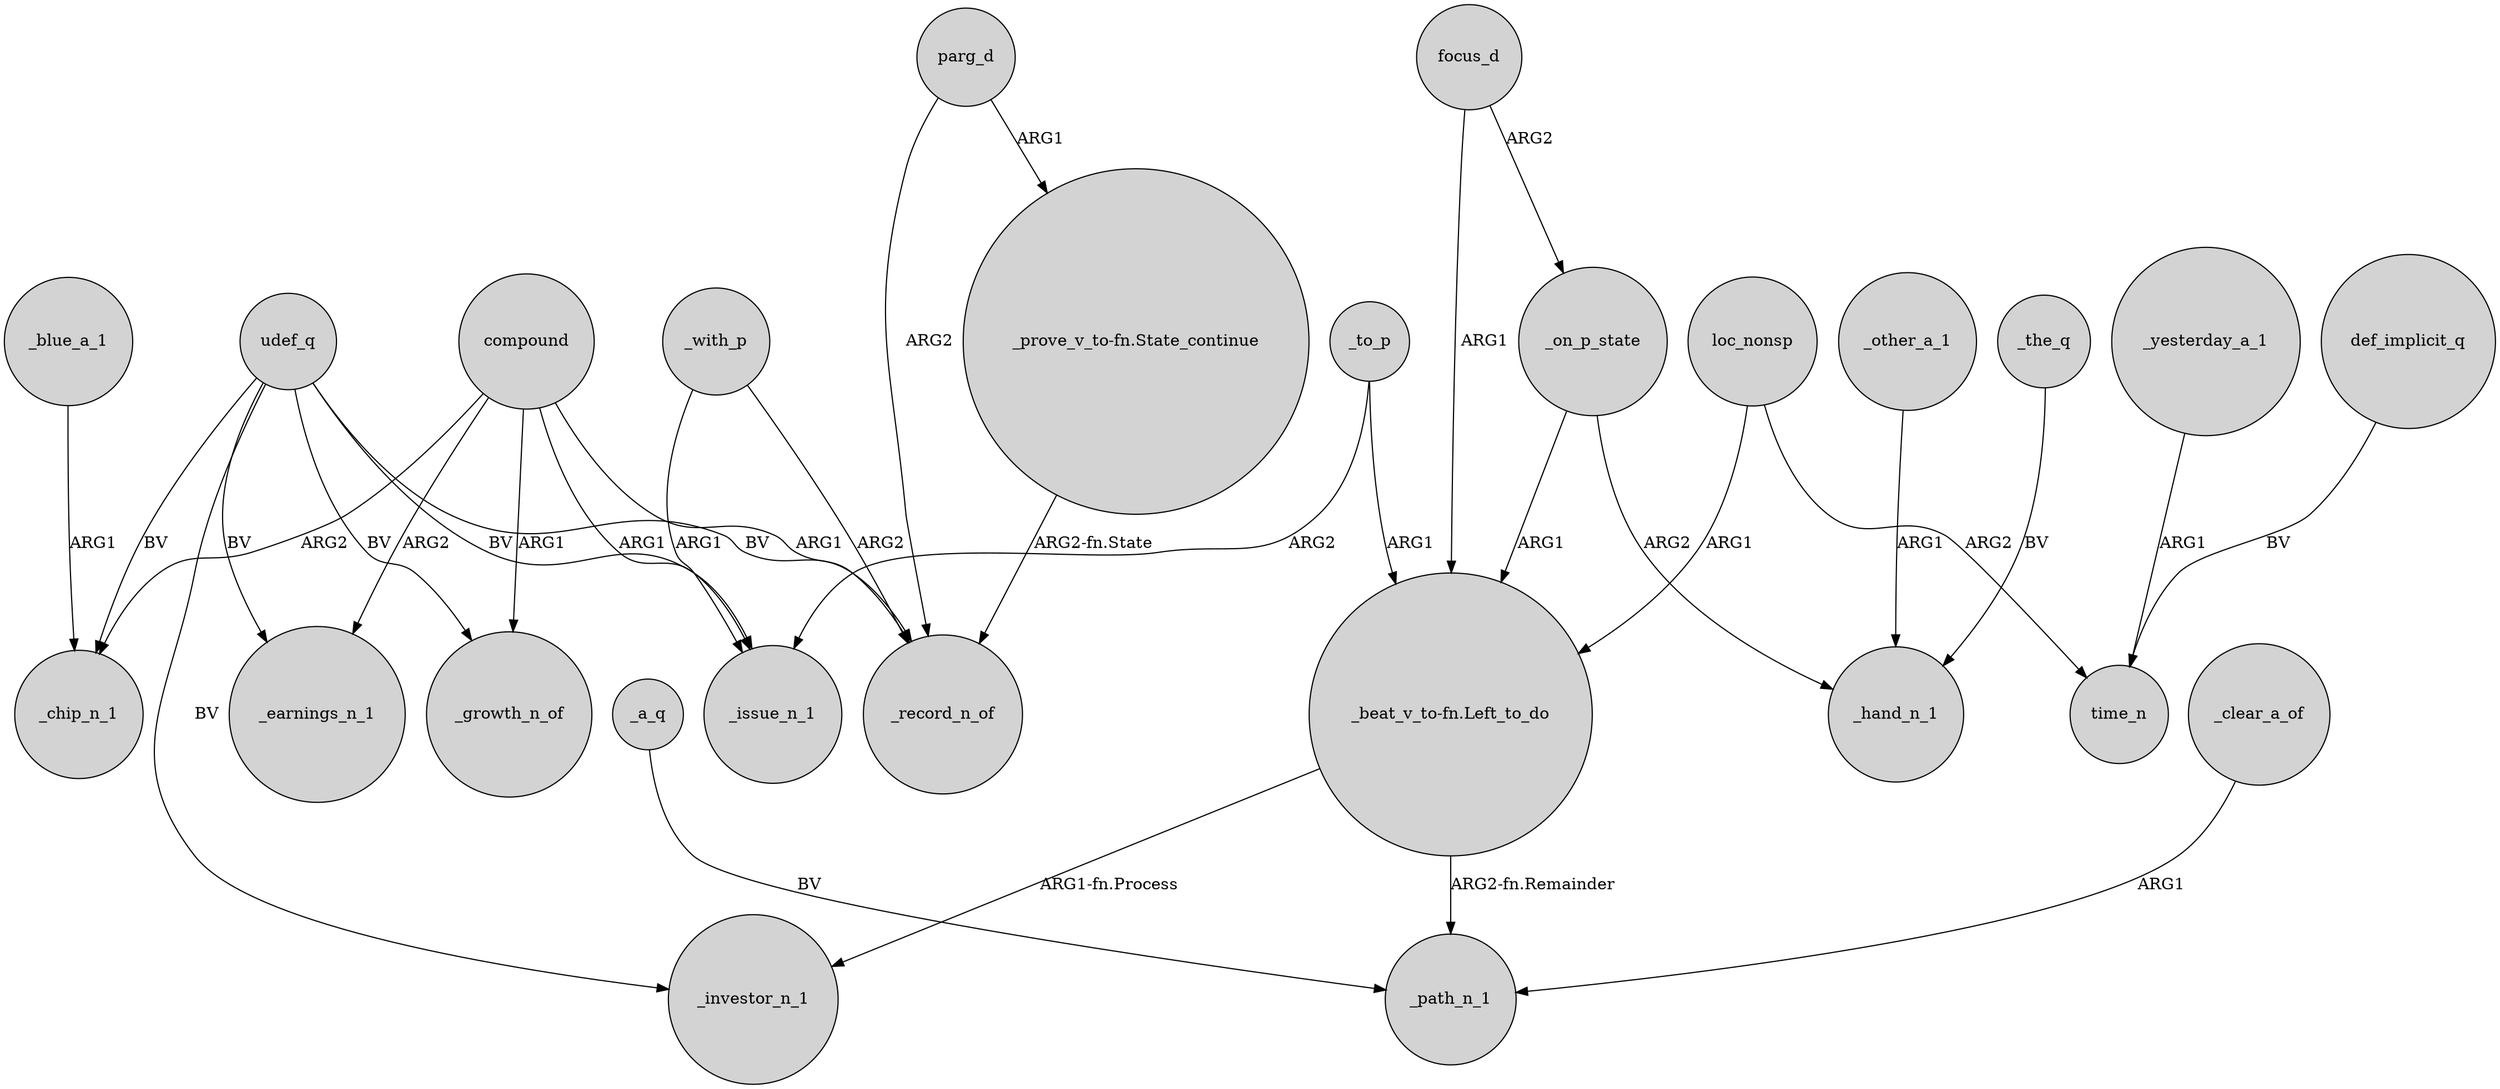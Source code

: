 digraph {
	node [shape=circle style=filled]
	_a_q -> _path_n_1 [label=BV]
	udef_q -> _record_n_of [label=BV]
	compound -> _record_n_of [label=ARG1]
	_to_p -> "_beat_v_to-fn.Left_to_do" [label=ARG1]
	_other_a_1 -> _hand_n_1 [label=ARG1]
	"_prove_v_to-fn.State_continue" -> _record_n_of [label="ARG2-fn.State"]
	_yesterday_a_1 -> time_n [label=ARG1]
	_with_p -> _record_n_of [label=ARG2]
	parg_d -> _record_n_of [label=ARG2]
	focus_d -> _on_p_state [label=ARG2]
	_with_p -> _issue_n_1 [label=ARG1]
	parg_d -> "_prove_v_to-fn.State_continue" [label=ARG1]
	compound -> _earnings_n_1 [label=ARG2]
	_blue_a_1 -> _chip_n_1 [label=ARG1]
	_the_q -> _hand_n_1 [label=BV]
	focus_d -> "_beat_v_to-fn.Left_to_do" [label=ARG1]
	udef_q -> _earnings_n_1 [label=BV]
	_on_p_state -> _hand_n_1 [label=ARG2]
	udef_q -> _growth_n_of [label=BV]
	_clear_a_of -> _path_n_1 [label=ARG1]
	_on_p_state -> "_beat_v_to-fn.Left_to_do" [label=ARG1]
	"_beat_v_to-fn.Left_to_do" -> _path_n_1 [label="ARG2-fn.Remainder"]
	"_beat_v_to-fn.Left_to_do" -> _investor_n_1 [label="ARG1-fn.Process"]
	udef_q -> _issue_n_1 [label=BV]
	udef_q -> _chip_n_1 [label=BV]
	loc_nonsp -> time_n [label=ARG2]
	compound -> _growth_n_of [label=ARG1]
	udef_q -> _investor_n_1 [label=BV]
	compound -> _chip_n_1 [label=ARG2]
	loc_nonsp -> "_beat_v_to-fn.Left_to_do" [label=ARG1]
	_to_p -> _issue_n_1 [label=ARG2]
	compound -> _issue_n_1 [label=ARG1]
	def_implicit_q -> time_n [label=BV]
}
